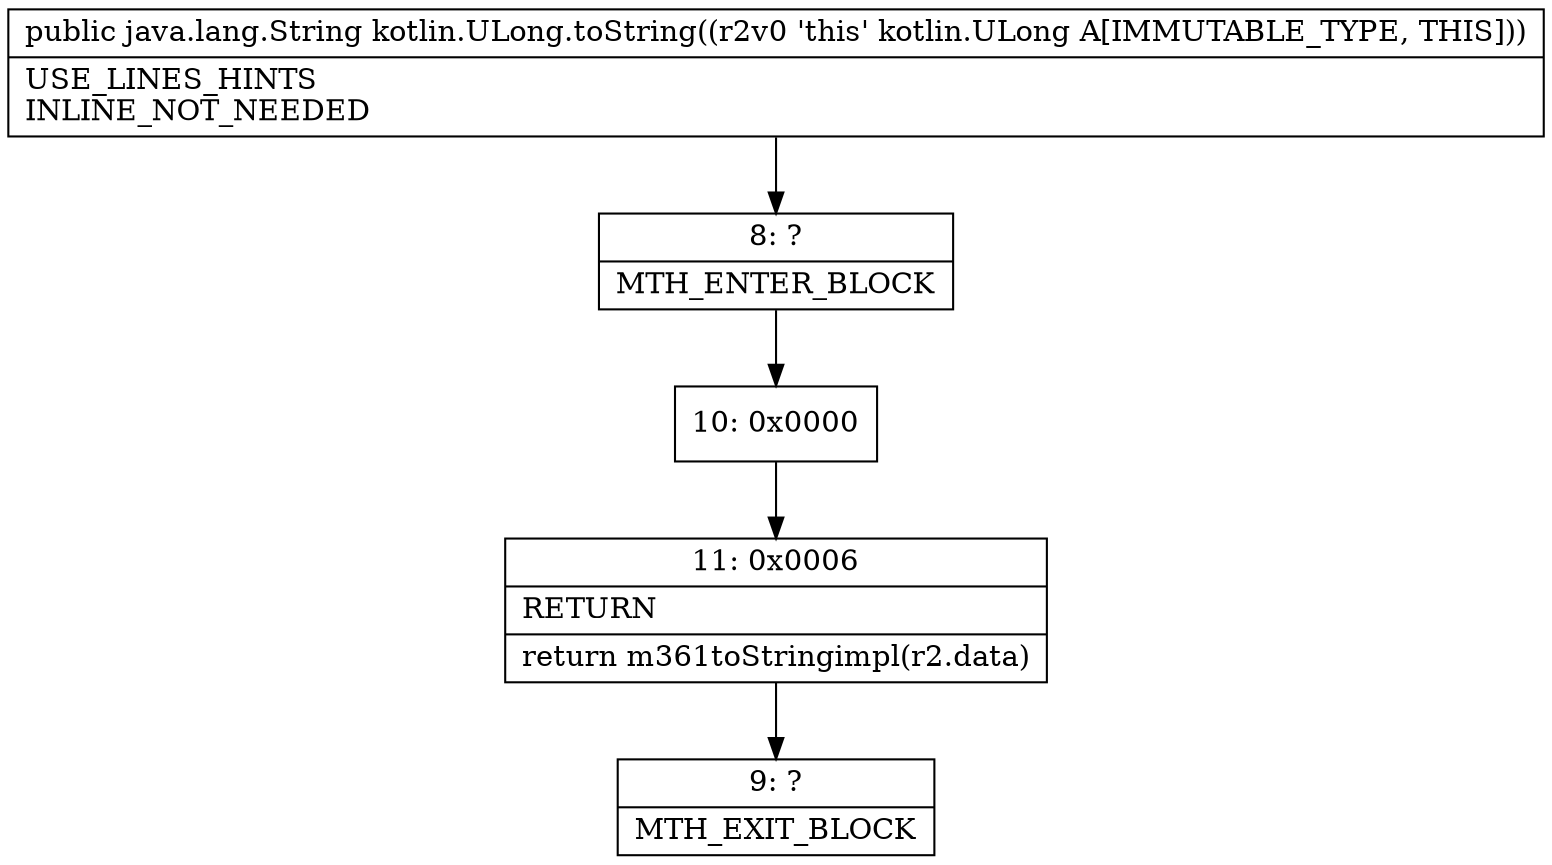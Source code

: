 digraph "CFG forkotlin.ULong.toString()Ljava\/lang\/String;" {
Node_8 [shape=record,label="{8\:\ ?|MTH_ENTER_BLOCK\l}"];
Node_10 [shape=record,label="{10\:\ 0x0000}"];
Node_11 [shape=record,label="{11\:\ 0x0006|RETURN\l|return m361toStringimpl(r2.data)\l}"];
Node_9 [shape=record,label="{9\:\ ?|MTH_EXIT_BLOCK\l}"];
MethodNode[shape=record,label="{public java.lang.String kotlin.ULong.toString((r2v0 'this' kotlin.ULong A[IMMUTABLE_TYPE, THIS]))  | USE_LINES_HINTS\lINLINE_NOT_NEEDED\l}"];
MethodNode -> Node_8;Node_8 -> Node_10;
Node_10 -> Node_11;
Node_11 -> Node_9;
}

